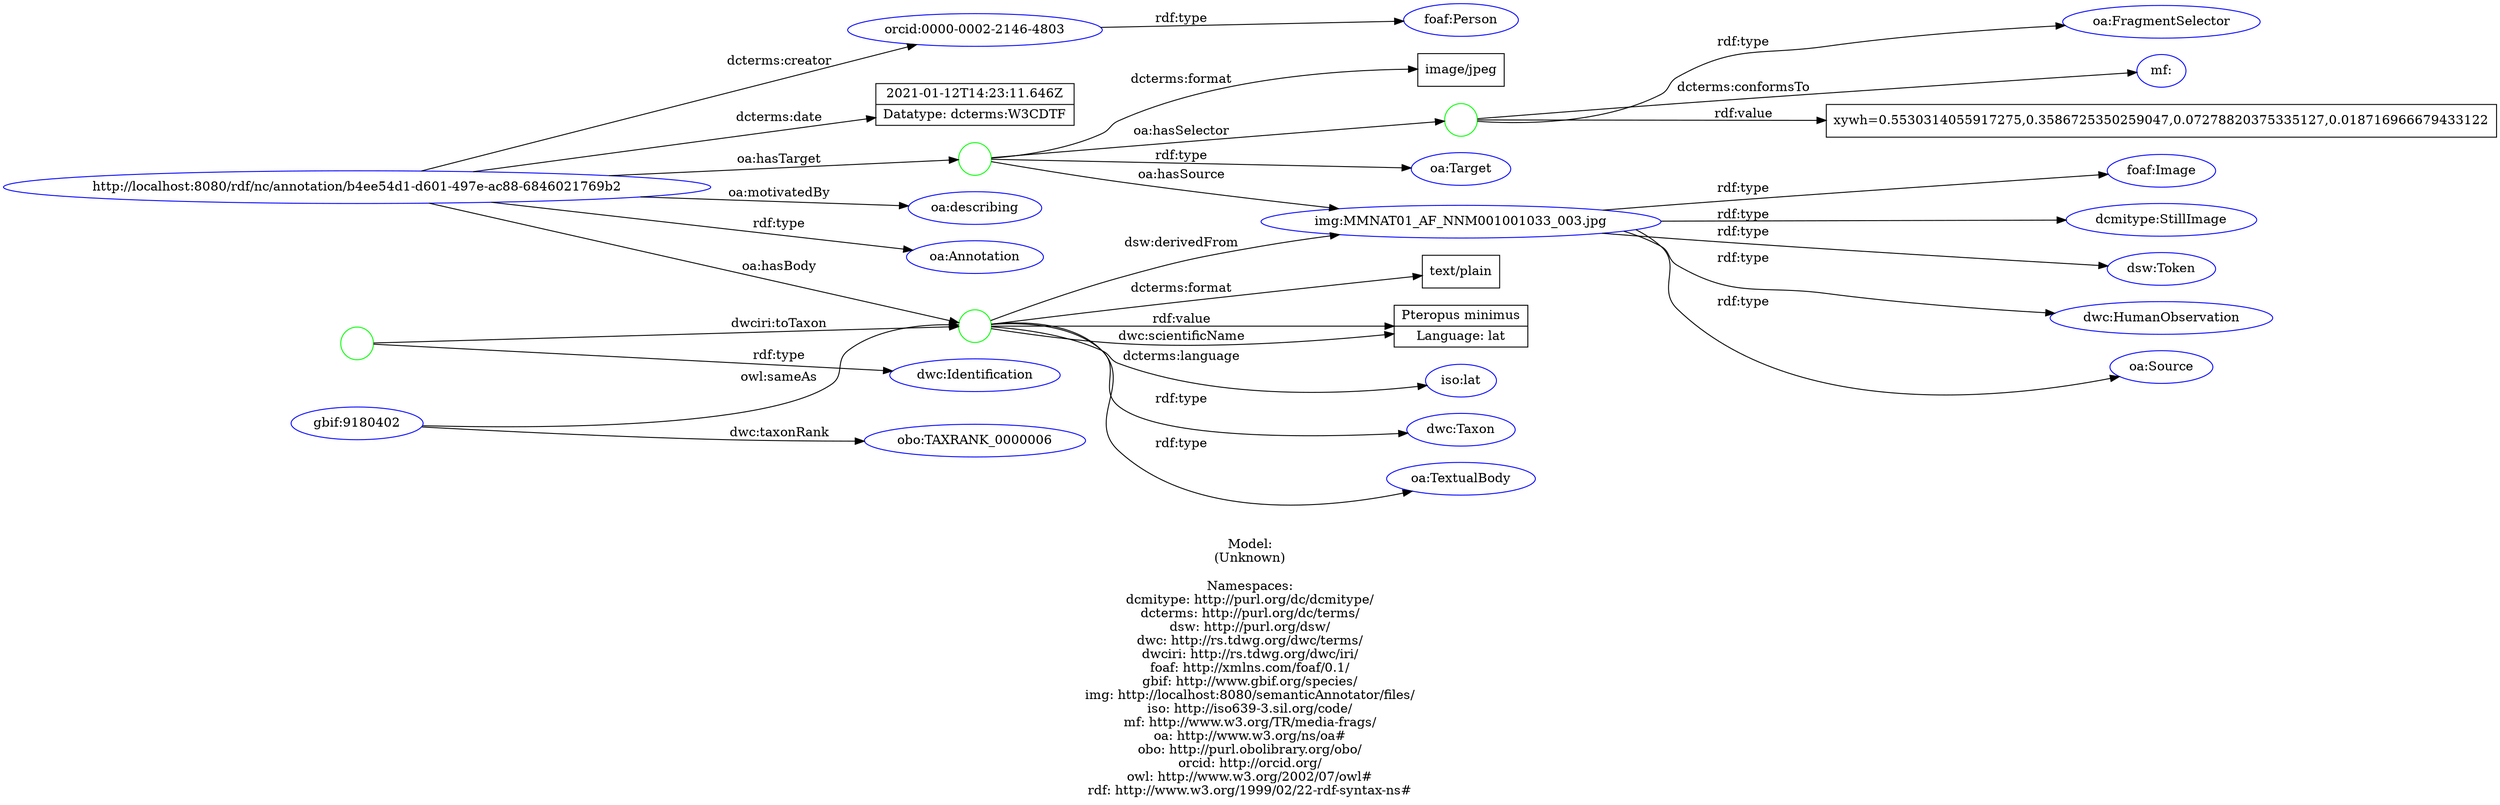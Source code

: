 digraph {
	rankdir = LR;
	charset="utf-8";

	"Rhttp://localhost:8080/rdf/nc/annotation/b4ee54d1-d601-497e-ac88-6846021769b2" -> "Roa:Annotation" [ label="rdf:type" ];
	"Rhttp://localhost:8080/rdf/nc/annotation/b4ee54d1-d601-497e-ac88-6846021769b2" -> "Rorcid:0000-0002-2146-4803" [ label="dcterms:creator" ];
	"Rhttp://localhost:8080/rdf/nc/annotation/b4ee54d1-d601-497e-ac88-6846021769b2" -> "L2021-01-12T14:23:11.646Z|Datatype: dcterms:W3CDTF" [ label="dcterms:date" ];
	"Rhttp://localhost:8080/rdf/nc/annotation/b4ee54d1-d601-497e-ac88-6846021769b2" -> "B_:node1evfpueffx3" [ label="oa:hasBody" ];
	"B_:node1evfpueffx3" -> "Rdwc:Taxon" [ label="rdf:type" ];
	"B_:node1evfpueffx3" -> "Roa:TextualBody" [ label="rdf:type" ];
	"B_:node1evfpueffx3" -> "Ltext/plain" [ label="dcterms:format" ];
	"B_:node1evfpueffx3" -> "Riso:lat" [ label="dcterms:language" ];
	"B_:node1evfpueffx3" -> "Rimg:MMNAT01_AF_NNM001001033_003.jpg" [ label="dsw:derivedFrom" ];
	"B_:node1evfpueffx3" -> "LPteropus minimus|Language: lat" [ label="dwc:scientificName" ];
	"B_:node1evfpueffx3" -> "LPteropus minimus|Language: lat" [ label="rdf:value" ];
	"Rhttp://localhost:8080/rdf/nc/annotation/b4ee54d1-d601-497e-ac88-6846021769b2" -> "B_:node1evfpueffx2" [ label="oa:hasTarget" ];
	"B_:node1evfpueffx2" -> "Roa:Target" [ label="rdf:type" ];
	"B_:node1evfpueffx2" -> "Limage/jpeg" [ label="dcterms:format" ];
	"B_:node1evfpueffx2" -> "B_:node1evfpueffx5" [ label="oa:hasSelector" ];
	"B_:node1evfpueffx5" -> "Roa:FragmentSelector" [ label="rdf:type" ];
	"B_:node1evfpueffx5" -> "Rmf:" [ label="dcterms:conformsTo" ];
	"B_:node1evfpueffx5" -> "Lxywh=0.5530314055917275,0.3586725350259047,0.07278820375335127,0.018716966679433122" [ label="rdf:value" ];
	"B_:node1evfpueffx2" -> "Rimg:MMNAT01_AF_NNM001001033_003.jpg" [ label="oa:hasSource" ];
	"Rhttp://localhost:8080/rdf/nc/annotation/b4ee54d1-d601-497e-ac88-6846021769b2" -> "Roa:describing" [ label="oa:motivatedBy" ];
	"Rorcid:0000-0002-2146-4803" -> "Rfoaf:Person" [ label="rdf:type" ];
	"Rimg:MMNAT01_AF_NNM001001033_003.jpg" -> "Rdcmitype:StillImage" [ label="rdf:type" ];
	"Rimg:MMNAT01_AF_NNM001001033_003.jpg" -> "Rdsw:Token" [ label="rdf:type" ];
	"Rimg:MMNAT01_AF_NNM001001033_003.jpg" -> "Rdwc:HumanObservation" [ label="rdf:type" ];
	"Rimg:MMNAT01_AF_NNM001001033_003.jpg" -> "Roa:Source" [ label="rdf:type" ];
	"Rimg:MMNAT01_AF_NNM001001033_003.jpg" -> "Rfoaf:Image" [ label="rdf:type" ];
	"Rgbif:9180402" -> "Robo:TAXRANK_0000006" [ label="dwc:taxonRank" ];
	"Rgbif:9180402" -> "B_:node1evfpueffx3" [ label="owl:sameAs" ];
	"B_:node1evfpueffx1" -> "Rdwc:Identification" [ label="rdf:type" ];
	"B_:node1evfpueffx1" -> "B_:node1evfpueffx3" [ label="dwciri:toTaxon" ];

	// Resources
	"Rhttp://localhost:8080/rdf/nc/annotation/b4ee54d1-d601-497e-ac88-6846021769b2" [ label="http://localhost:8080/rdf/nc/annotation/b4ee54d1-d601-497e-ac88-6846021769b2", shape = ellipse, color = blue ];
	"Roa:Annotation" [ label="oa:Annotation", shape = ellipse, color = blue ];
	"Rorcid:0000-0002-2146-4803" [ label="orcid:0000-0002-2146-4803", shape = ellipse, color = blue ];
	"Rdwc:Taxon" [ label="dwc:Taxon", shape = ellipse, color = blue ];
	"Roa:TextualBody" [ label="oa:TextualBody", shape = ellipse, color = blue ];
	"Riso:lat" [ label="iso:lat", shape = ellipse, color = blue ];
	"Rimg:MMNAT01_AF_NNM001001033_003.jpg" [ label="img:MMNAT01_AF_NNM001001033_003.jpg", shape = ellipse, color = blue ];
	"Roa:Target" [ label="oa:Target", shape = ellipse, color = blue ];
	"Roa:FragmentSelector" [ label="oa:FragmentSelector", shape = ellipse, color = blue ];
	"Rmf:" [ label="mf:", shape = ellipse, color = blue ];
	"Roa:describing" [ label="oa:describing", shape = ellipse, color = blue ];
	"Rfoaf:Person" [ label="foaf:Person", shape = ellipse, color = blue ];
	"Rdcmitype:StillImage" [ label="dcmitype:StillImage", shape = ellipse, color = blue ];
	"Rdsw:Token" [ label="dsw:Token", shape = ellipse, color = blue ];
	"Rdwc:HumanObservation" [ label="dwc:HumanObservation", shape = ellipse, color = blue ];
	"Roa:Source" [ label="oa:Source", shape = ellipse, color = blue ];
	"Rfoaf:Image" [ label="foaf:Image", shape = ellipse, color = blue ];
	"Rgbif:9180402" [ label="gbif:9180402", shape = ellipse, color = blue ];
	"Robo:TAXRANK_0000006" [ label="obo:TAXRANK_0000006", shape = ellipse, color = blue ];
	"Rdwc:Identification" [ label="dwc:Identification", shape = ellipse, color = blue ];

	// Anonymous nodes
	"B_:node1evfpueffx3" [ label="", shape = circle, color = green ];
	"B_:node1evfpueffx2" [ label="", shape = circle, color = green ];
	"B_:node1evfpueffx5" [ label="", shape = circle, color = green ];
	"B_:node1evfpueffx1" [ label="", shape = circle, color = green ];

	// Literals
	"L2021-01-12T14:23:11.646Z|Datatype: dcterms:W3CDTF" [ label="2021-01-12T14:23:11.646Z|Datatype: dcterms:W3CDTF", shape = record ];
	"Ltext/plain" [ label="text/plain", shape = record ];
	"LPteropus minimus|Language: lat" [ label="Pteropus minimus|Language: lat", shape = record ];
	"Limage/jpeg" [ label="image/jpeg", shape = record ];
	"Lxywh=0.5530314055917275,0.3586725350259047,0.07278820375335127,0.018716966679433122" [ label="xywh=0.5530314055917275,0.3586725350259047,0.07278820375335127,0.018716966679433122", shape = record ];

	label="\n\nModel:\n(Unknown)\n\nNamespaces:\ndcmitype: http://purl.org/dc/dcmitype/\ndcterms: http://purl.org/dc/terms/\ndsw: http://purl.org/dsw/\ndwc: http://rs.tdwg.org/dwc/terms/\ndwciri: http://rs.tdwg.org/dwc/iri/\nfoaf: http://xmlns.com/foaf/0.1/\ngbif: http://www.gbif.org/species/\nimg: http://localhost:8080/semanticAnnotator/files/\niso: http://iso639-3.sil.org/code/\nmf: http://www.w3.org/TR/media-frags/\noa: http://www.w3.org/ns/oa#\nobo: http://purl.obolibrary.org/obo/\norcid: http://orcid.org/\nowl: http://www.w3.org/2002/07/owl#\nrdf: http://www.w3.org/1999/02/22-rdf-syntax-ns#\n";
}
